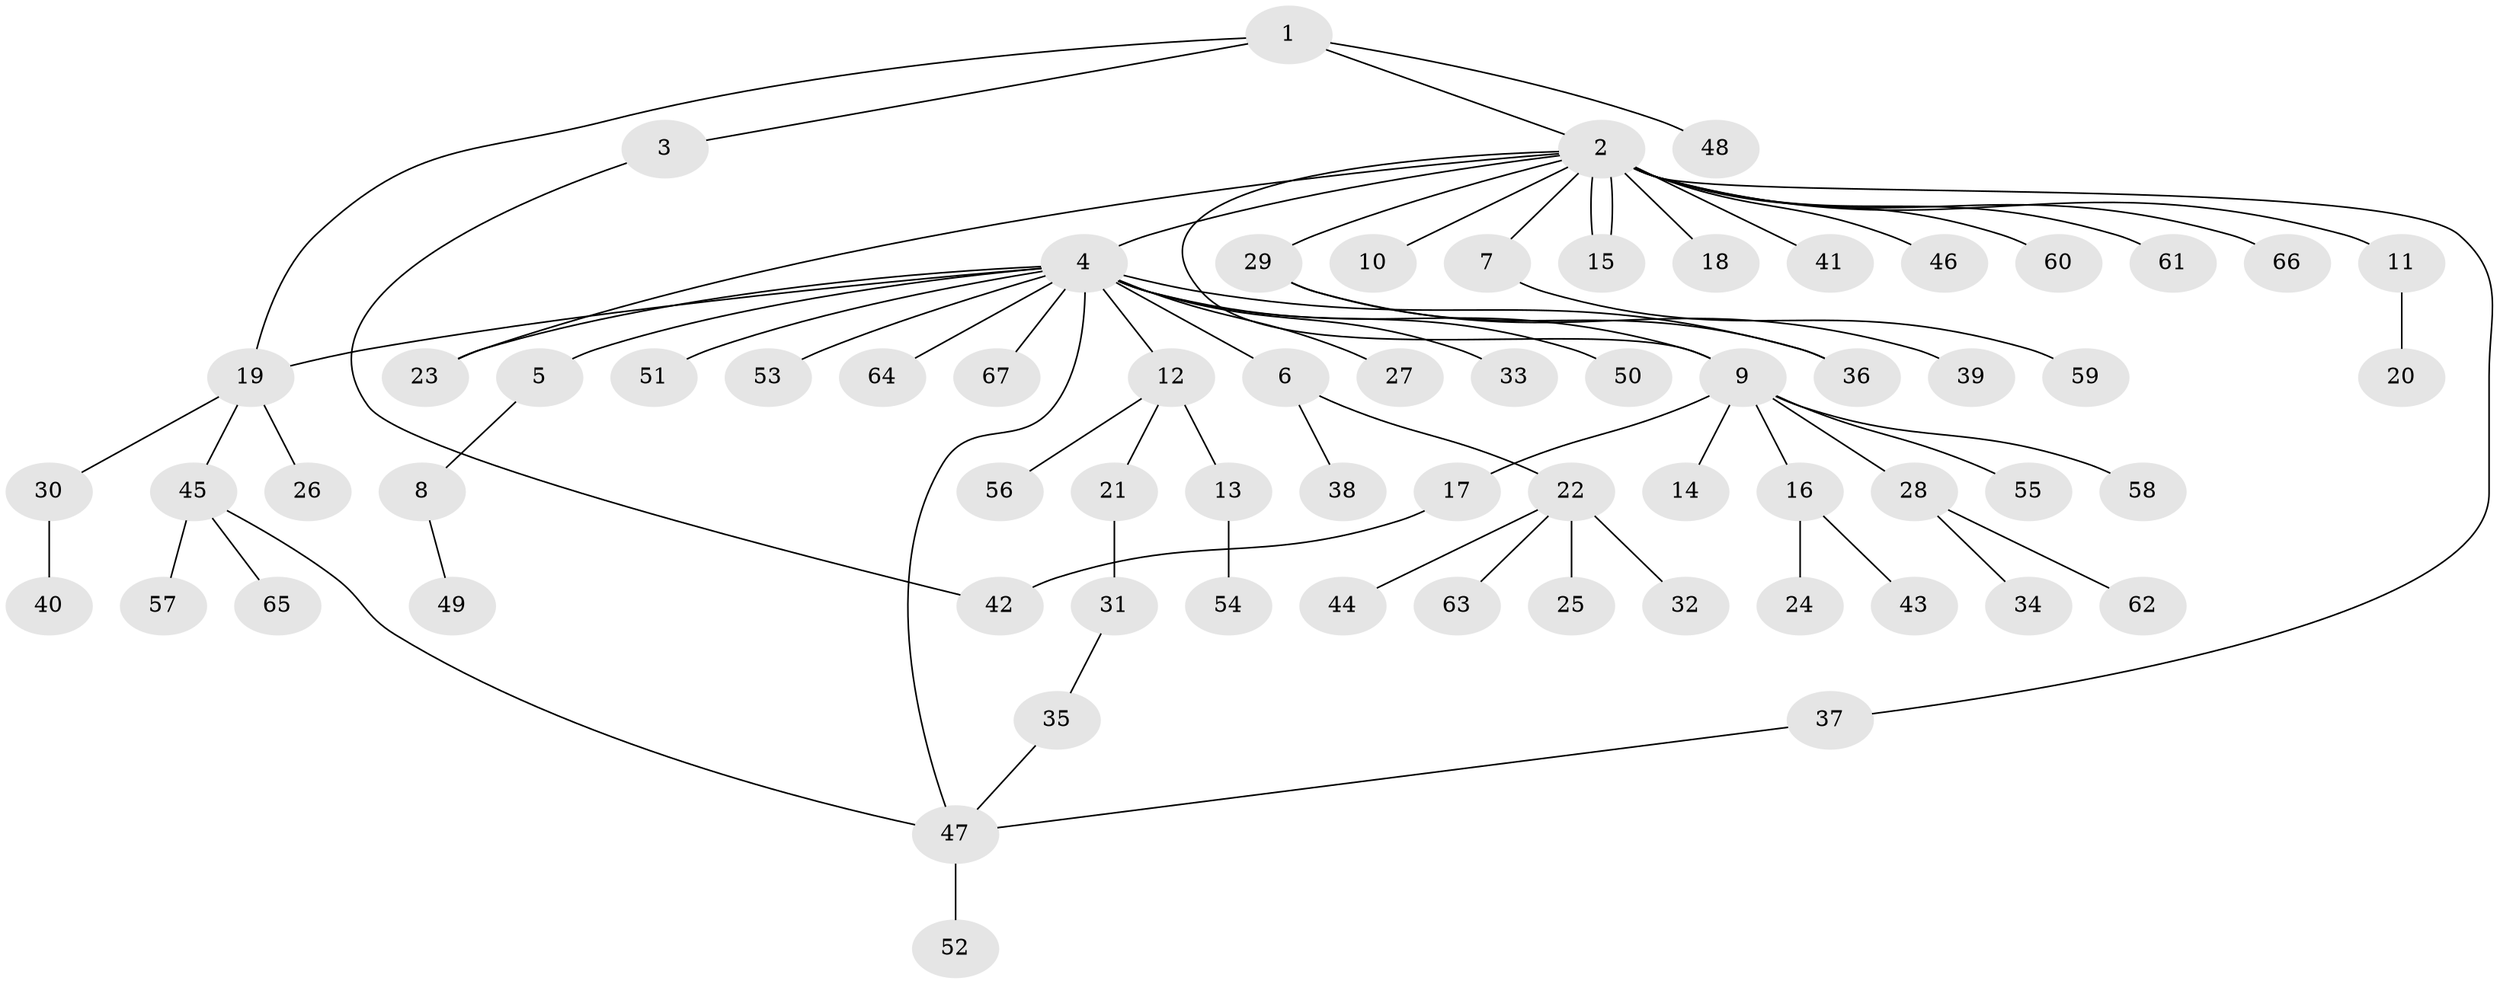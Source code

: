 // Generated by graph-tools (version 1.1) at 2025/11/02/27/25 16:11:11]
// undirected, 67 vertices, 75 edges
graph export_dot {
graph [start="1"]
  node [color=gray90,style=filled];
  1;
  2;
  3;
  4;
  5;
  6;
  7;
  8;
  9;
  10;
  11;
  12;
  13;
  14;
  15;
  16;
  17;
  18;
  19;
  20;
  21;
  22;
  23;
  24;
  25;
  26;
  27;
  28;
  29;
  30;
  31;
  32;
  33;
  34;
  35;
  36;
  37;
  38;
  39;
  40;
  41;
  42;
  43;
  44;
  45;
  46;
  47;
  48;
  49;
  50;
  51;
  52;
  53;
  54;
  55;
  56;
  57;
  58;
  59;
  60;
  61;
  62;
  63;
  64;
  65;
  66;
  67;
  1 -- 2;
  1 -- 3;
  1 -- 19;
  1 -- 48;
  2 -- 4;
  2 -- 7;
  2 -- 9;
  2 -- 10;
  2 -- 11;
  2 -- 15;
  2 -- 15;
  2 -- 18;
  2 -- 23;
  2 -- 29;
  2 -- 37;
  2 -- 41;
  2 -- 46;
  2 -- 60;
  2 -- 61;
  2 -- 66;
  3 -- 42;
  4 -- 5;
  4 -- 6;
  4 -- 9;
  4 -- 12;
  4 -- 19;
  4 -- 23;
  4 -- 27;
  4 -- 33;
  4 -- 36;
  4 -- 47;
  4 -- 50;
  4 -- 51;
  4 -- 53;
  4 -- 64;
  4 -- 67;
  5 -- 8;
  6 -- 22;
  6 -- 38;
  7 -- 59;
  8 -- 49;
  9 -- 14;
  9 -- 16;
  9 -- 17;
  9 -- 28;
  9 -- 55;
  9 -- 58;
  11 -- 20;
  12 -- 13;
  12 -- 21;
  12 -- 56;
  13 -- 54;
  16 -- 24;
  16 -- 43;
  17 -- 42;
  19 -- 26;
  19 -- 30;
  19 -- 45;
  21 -- 31;
  22 -- 25;
  22 -- 32;
  22 -- 44;
  22 -- 63;
  28 -- 34;
  28 -- 62;
  29 -- 36;
  29 -- 39;
  30 -- 40;
  31 -- 35;
  35 -- 47;
  37 -- 47;
  45 -- 47;
  45 -- 57;
  45 -- 65;
  47 -- 52;
}
